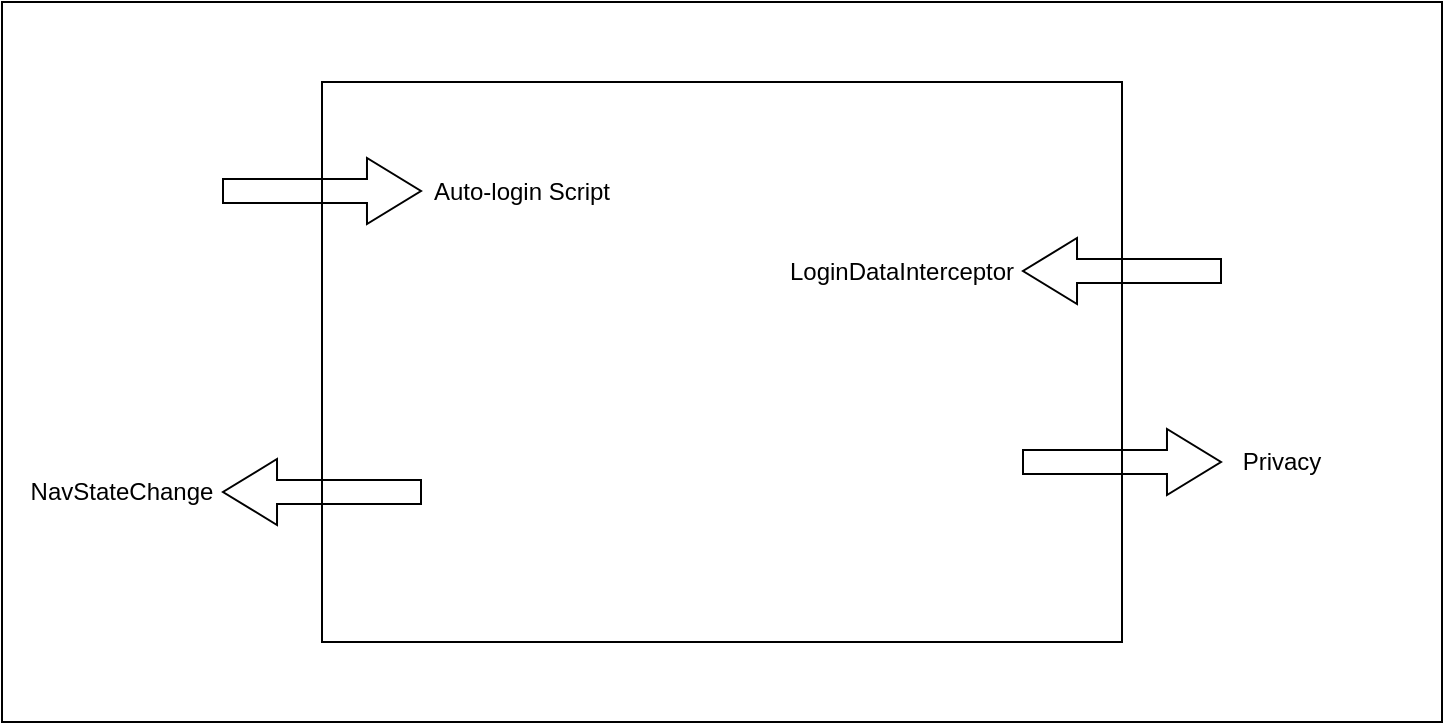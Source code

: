 <mxfile version="20.8.21" type="github">
  <diagram name="Page-1" id="Wq1g6QRhdaZ586b9jKYn">
    <mxGraphModel dx="1018" dy="1383" grid="1" gridSize="10" guides="1" tooltips="1" connect="1" arrows="1" fold="1" page="1" pageScale="1" pageWidth="850" pageHeight="1100" math="0" shadow="0">
      <root>
        <mxCell id="0" />
        <mxCell id="1" parent="0" />
        <mxCell id="Kjf1R39ZuUc30e6LtsRi-1" value="" style="rounded=0;whiteSpace=wrap;html=1;" vertex="1" parent="1">
          <mxGeometry x="70" y="320" width="720" height="360" as="geometry" />
        </mxCell>
        <mxCell id="Kjf1R39ZuUc30e6LtsRi-2" value="" style="verticalLabelPosition=bottom;verticalAlign=top;html=1;shape=mxgraph.basic.rect;fillColor2=none;strokeWidth=1;size=20;indent=5;" vertex="1" parent="1">
          <mxGeometry x="230" y="360" width="400" height="280" as="geometry" />
        </mxCell>
        <mxCell id="Kjf1R39ZuUc30e6LtsRi-8" value="" style="shape=flexArrow;endArrow=classic;html=1;rounded=0;width=12;startSize=8.67;endSize=8.67;" edge="1" parent="1">
          <mxGeometry width="50" height="50" relative="1" as="geometry">
            <mxPoint x="580" y="550" as="sourcePoint" />
            <mxPoint x="680" y="550" as="targetPoint" />
          </mxGeometry>
        </mxCell>
        <mxCell id="Kjf1R39ZuUc30e6LtsRi-9" value="" style="shape=flexArrow;endArrow=classic;html=1;rounded=0;width=12;startSize=8.67;endSize=8.67;" edge="1" parent="1">
          <mxGeometry width="50" height="50" relative="1" as="geometry">
            <mxPoint x="680" y="454.5" as="sourcePoint" />
            <mxPoint x="580" y="454.5" as="targetPoint" />
          </mxGeometry>
        </mxCell>
        <mxCell id="Kjf1R39ZuUc30e6LtsRi-10" value="LoginDataInterceptor" style="text;html=1;strokeColor=none;fillColor=none;align=center;verticalAlign=middle;whiteSpace=wrap;rounded=0;" vertex="1" parent="1">
          <mxGeometry x="490" y="440" width="60" height="30" as="geometry" />
        </mxCell>
        <mxCell id="Kjf1R39ZuUc30e6LtsRi-11" value="Privacy" style="text;html=1;strokeColor=none;fillColor=none;align=center;verticalAlign=middle;whiteSpace=wrap;rounded=0;" vertex="1" parent="1">
          <mxGeometry x="680" y="535" width="60" height="30" as="geometry" />
        </mxCell>
        <mxCell id="Kjf1R39ZuUc30e6LtsRi-12" value="" style="shape=flexArrow;endArrow=classic;html=1;rounded=0;width=12;startSize=8.67;endSize=8.67;" edge="1" parent="1">
          <mxGeometry width="50" height="50" relative="1" as="geometry">
            <mxPoint x="180" y="414.5" as="sourcePoint" />
            <mxPoint x="280" y="414.5" as="targetPoint" />
          </mxGeometry>
        </mxCell>
        <mxCell id="Kjf1R39ZuUc30e6LtsRi-13" value="Auto-login Script" style="text;html=1;strokeColor=none;fillColor=none;align=center;verticalAlign=middle;whiteSpace=wrap;rounded=0;" vertex="1" parent="1">
          <mxGeometry x="280" y="400" width="100" height="30" as="geometry" />
        </mxCell>
        <mxCell id="Kjf1R39ZuUc30e6LtsRi-15" value="" style="shape=image;verticalLabelPosition=bottom;labelBackgroundColor=default;verticalAlign=top;aspect=fixed;imageAspect=0;image=https://pagepro.co/blog/wp-content/uploads/2020/03/react-native-logo-884x1024.png;" vertex="1" parent="1">
          <mxGeometry x="730" y="620" width="43.1" height="49.91" as="geometry" />
        </mxCell>
        <mxCell id="Kjf1R39ZuUc30e6LtsRi-16" value="" style="shape=image;verticalLabelPosition=bottom;labelBackgroundColor=default;verticalAlign=top;aspect=fixed;imageAspect=0;image=https://miro.medium.com/max/700/1*WwN78iOX-HC74T9AHGxjOg.png;" vertex="1" parent="1">
          <mxGeometry x="550" y="595" width="70" height="35" as="geometry" />
        </mxCell>
        <mxCell id="Kjf1R39ZuUc30e6LtsRi-18" value="" style="shape=flexArrow;endArrow=classic;html=1;rounded=0;width=12;startSize=8.67;endSize=8.67;" edge="1" parent="1">
          <mxGeometry width="50" height="50" relative="1" as="geometry">
            <mxPoint x="280" y="565" as="sourcePoint" />
            <mxPoint x="180" y="565" as="targetPoint" />
          </mxGeometry>
        </mxCell>
        <mxCell id="Kjf1R39ZuUc30e6LtsRi-21" value="NavStateChange" style="text;html=1;strokeColor=none;fillColor=none;align=center;verticalAlign=middle;whiteSpace=wrap;rounded=0;" vertex="1" parent="1">
          <mxGeometry x="100" y="550" width="60" height="30" as="geometry" />
        </mxCell>
      </root>
    </mxGraphModel>
  </diagram>
</mxfile>
